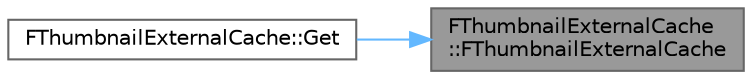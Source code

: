 digraph "FThumbnailExternalCache::FThumbnailExternalCache"
{
 // INTERACTIVE_SVG=YES
 // LATEX_PDF_SIZE
  bgcolor="transparent";
  edge [fontname=Helvetica,fontsize=10,labelfontname=Helvetica,labelfontsize=10];
  node [fontname=Helvetica,fontsize=10,shape=box,height=0.2,width=0.4];
  rankdir="RL";
  Node1 [id="Node000001",label="FThumbnailExternalCache\l::FThumbnailExternalCache",height=0.2,width=0.4,color="gray40", fillcolor="grey60", style="filled", fontcolor="black",tooltip=" "];
  Node1 -> Node2 [id="edge1_Node000001_Node000002",dir="back",color="steelblue1",style="solid",tooltip=" "];
  Node2 [id="Node000002",label="FThumbnailExternalCache::Get",height=0.2,width=0.4,color="grey40", fillcolor="white", style="filled",URL="$dd/da7/classFThumbnailExternalCache.html#a0ebba2c6cdd8103b42d95fb5f925fba1",tooltip="Get thumbnail external cache."];
}

